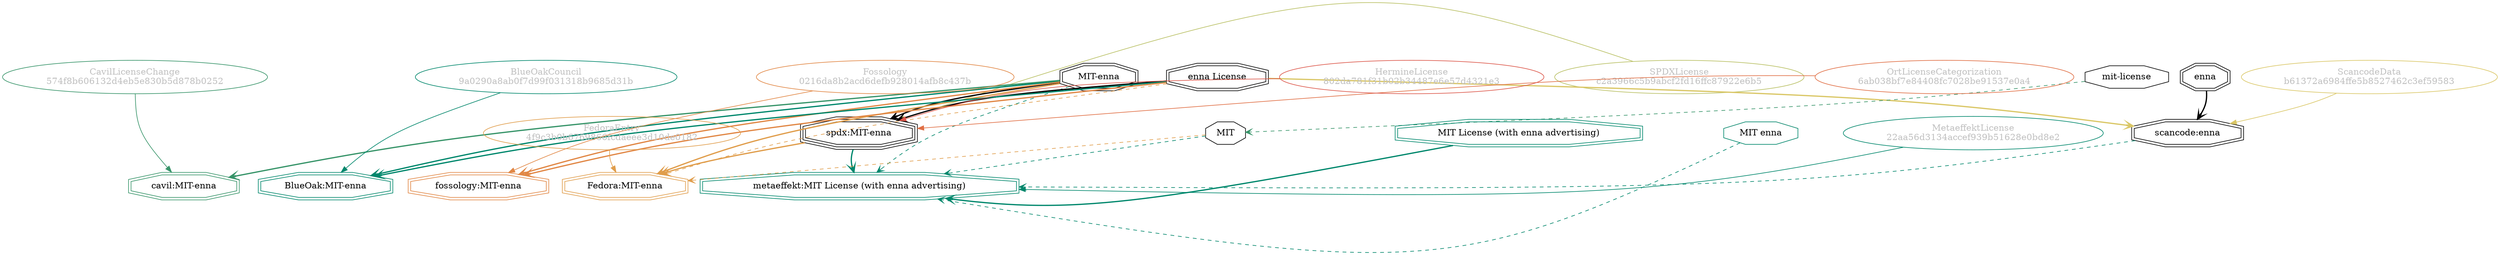 strict digraph {
    node [shape=box];
    graph [splines=curved];
    2783 [label="SPDXLicense\nc2a3966c5b9abcf2fd16ffc87922e6b5"
         ,fontcolor=gray
         ,color="#b8bf62"
         ,fillcolor="beige;1"
         ,shape=ellipse];
    2784 [label="spdx:MIT-enna"
         ,shape=tripleoctagon];
    2785 [label="MIT-enna"
         ,shape=doubleoctagon];
    2786 [label="enna License"
         ,shape=doubleoctagon];
    2816 [label=MIT,shape=octagon];
    8094 [label="FedoraEntry\n4f9c3b0b6769866fcdaeee3d10de0182"
         ,fontcolor=gray
         ,color="#e09d4b"
         ,fillcolor="beige;1"
         ,shape=ellipse];
    8095 [label="Fedora:MIT-enna"
         ,color="#e09d4b"
         ,shape=doubleoctagon];
    8882 [label="BlueOakCouncil\n9a0290a8ab0f7d99f031318b9685d31b"
         ,fontcolor=gray
         ,color="#00876c"
         ,fillcolor="beige;1"
         ,shape=ellipse];
    8883 [label="BlueOak:MIT-enna"
         ,color="#00876c"
         ,shape=doubleoctagon];
    15164 [label="ScancodeData\nb61372a6984ffe5b8527462c3ef59583"
          ,fontcolor=gray
          ,color="#dac767"
          ,fillcolor="beige;1"
          ,shape=ellipse];
    15165 [label="scancode:enna"
          ,shape=doubleoctagon];
    15166 [label=enna
          ,shape=doubleoctagon];
    27509 [label="Fossology\n0216da8b2acd6defb928014afb8c437b"
          ,fontcolor=gray
          ,color="#e18745"
          ,fillcolor="beige;1"
          ,shape=ellipse];
    27510 [label="fossology:MIT-enna"
          ,color="#e18745"
          ,shape=doubleoctagon];
    28327 [label="mit-license"
          ,shape=octagon];
    35061 [label="OrtLicenseCategorization\n6ab038bf7e84408fc7028be91537e0a4"
          ,fontcolor=gray
          ,color="#e06f45"
          ,fillcolor="beige;1"
          ,shape=ellipse];
    37166 [label="CavilLicenseChange\n574f8b606132d4eb5e830b5d878b0252"
          ,fontcolor=gray
          ,color="#379469"
          ,fillcolor="beige;1"
          ,shape=ellipse];
    37167 [label="cavil:MIT-enna"
          ,color="#379469"
          ,shape=doubleoctagon];
    45461 [label="MetaeffektLicense\n22aa56d3134accef939b51628e0bd8e2"
          ,fontcolor=gray
          ,color="#00876c"
          ,fillcolor="beige;1"
          ,shape=ellipse];
    45462 [label="metaeffekt:MIT License (with enna advertising)"
          ,color="#00876c"
          ,shape=doubleoctagon];
    45463 [label="MIT License (with enna advertising)"
          ,color="#00876c"
          ,shape=doubleoctagon];
    45464 [label="MIT enna"
          ,color="#00876c"
          ,shape=octagon];
    50020 [label="HermineLicense\n802da781f31b02b34487e6e57d4321e3"
          ,fontcolor=gray
          ,color="#dc574a"
          ,fillcolor="beige;1"
          ,shape=ellipse];
    2783 -> 2784 [weight=0.5
                 ,color="#b8bf62"];
    2784 -> 8095 [style=bold
                 ,arrowhead=vee
                 ,weight=0.7
                 ,color="#e09d4b"];
    2784 -> 45462 [style=bold
                  ,arrowhead=vee
                  ,weight=0.7
                  ,color="#00876c"];
    2785 -> 2784 [style=bold
                 ,arrowhead=vee
                 ,weight=0.7];
    2785 -> 8095 [style=bold
                 ,arrowhead=vee
                 ,weight=0.7
                 ,color="#e09d4b"];
    2785 -> 8883 [style=bold
                 ,arrowhead=vee
                 ,weight=0.7
                 ,color="#00876c"];
    2785 -> 27510 [style=bold
                  ,arrowhead=vee
                  ,weight=0.7
                  ,color="#e18745"];
    2785 -> 37167 [style=bold
                  ,arrowhead=vee
                  ,weight=0.7
                  ,color="#379469"];
    2785 -> 37167 [style=bold
                  ,arrowhead=vee
                  ,weight=0.7
                  ,color="#379469"];
    2785 -> 45462 [style=dashed
                  ,arrowhead=vee
                  ,weight=0.5
                  ,color="#00876c"];
    2786 -> 2784 [style=bold
                 ,arrowhead=vee
                 ,weight=0.7];
    2786 -> 8095 [style=dashed
                 ,arrowhead=vee
                 ,weight=0.5
                 ,color="#e09d4b"];
    2786 -> 8883 [style=bold
                 ,arrowhead=vee
                 ,weight=0.7
                 ,color="#00876c"];
    2786 -> 15165 [style=bold
                  ,arrowhead=vee
                  ,weight=0.7
                  ,color="#dac767"];
    2786 -> 27510 [style=bold
                  ,arrowhead=vee
                  ,weight=0.7
                  ,color="#e18745"];
    2816 -> 8095 [style=dashed
                 ,arrowhead=vee
                 ,weight=0.5
                 ,color="#e09d4b"];
    2816 -> 45462 [style=dashed
                  ,arrowhead=vee
                  ,weight=0.5
                  ,color="#00876c"];
    8094 -> 8095 [weight=0.5
                 ,color="#e09d4b"];
    8882 -> 8883 [weight=0.5
                 ,color="#00876c"];
    15164 -> 15165 [weight=0.5
                   ,color="#dac767"];
    15165 -> 45462 [style=dashed
                   ,arrowhead=vee
                   ,weight=0.5
                   ,color="#00876c"];
    15166 -> 15165 [style=bold
                   ,arrowhead=vee
                   ,weight=0.7];
    27509 -> 27510 [weight=0.5
                   ,color="#e18745"];
    28327 -> 2816 [style=dashed
                  ,arrowhead=vee
                  ,weight=0.5
                  ,color="#379469"];
    35061 -> 2784 [weight=0.5
                  ,color="#e06f45"];
    37166 -> 37167 [weight=0.5
                   ,color="#379469"];
    45461 -> 45462 [weight=0.5
                   ,color="#00876c"];
    45463 -> 45462 [style=bold
                   ,arrowhead=vee
                   ,weight=0.7
                   ,color="#00876c"];
    45464 -> 45462 [style=dashed
                   ,arrowhead=vee
                   ,weight=0.5
                   ,color="#00876c"];
    50020 -> 2784 [weight=0.5
                  ,color="#dc574a"];
}
